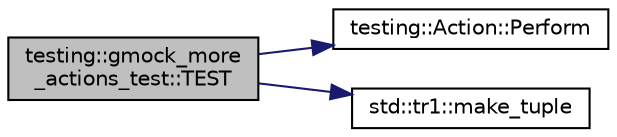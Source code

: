 digraph "testing::gmock_more_actions_test::TEST"
{
  edge [fontname="Helvetica",fontsize="10",labelfontname="Helvetica",labelfontsize="10"];
  node [fontname="Helvetica",fontsize="10",shape=record];
  rankdir="LR";
  Node280 [label="testing::gmock_more\l_actions_test::TEST",height=0.2,width=0.4,color="black", fillcolor="grey75", style="filled", fontcolor="black"];
  Node280 -> Node281 [color="midnightblue",fontsize="10",style="solid",fontname="Helvetica"];
  Node281 [label="testing::Action::Perform",height=0.2,width=0.4,color="black", fillcolor="white", style="filled",URL="$d0/dd1/classtesting_1_1_action.html#ad00a03062885685da84b308e6e8ff4cb"];
  Node280 -> Node282 [color="midnightblue",fontsize="10",style="solid",fontname="Helvetica"];
  Node282 [label="std::tr1::make_tuple",height=0.2,width=0.4,color="black", fillcolor="white", style="filled",URL="$d2/db7/namespacestd_1_1tr1.html#af7e12a0f5b5791b5b7c49a5a17b85359"];
}
